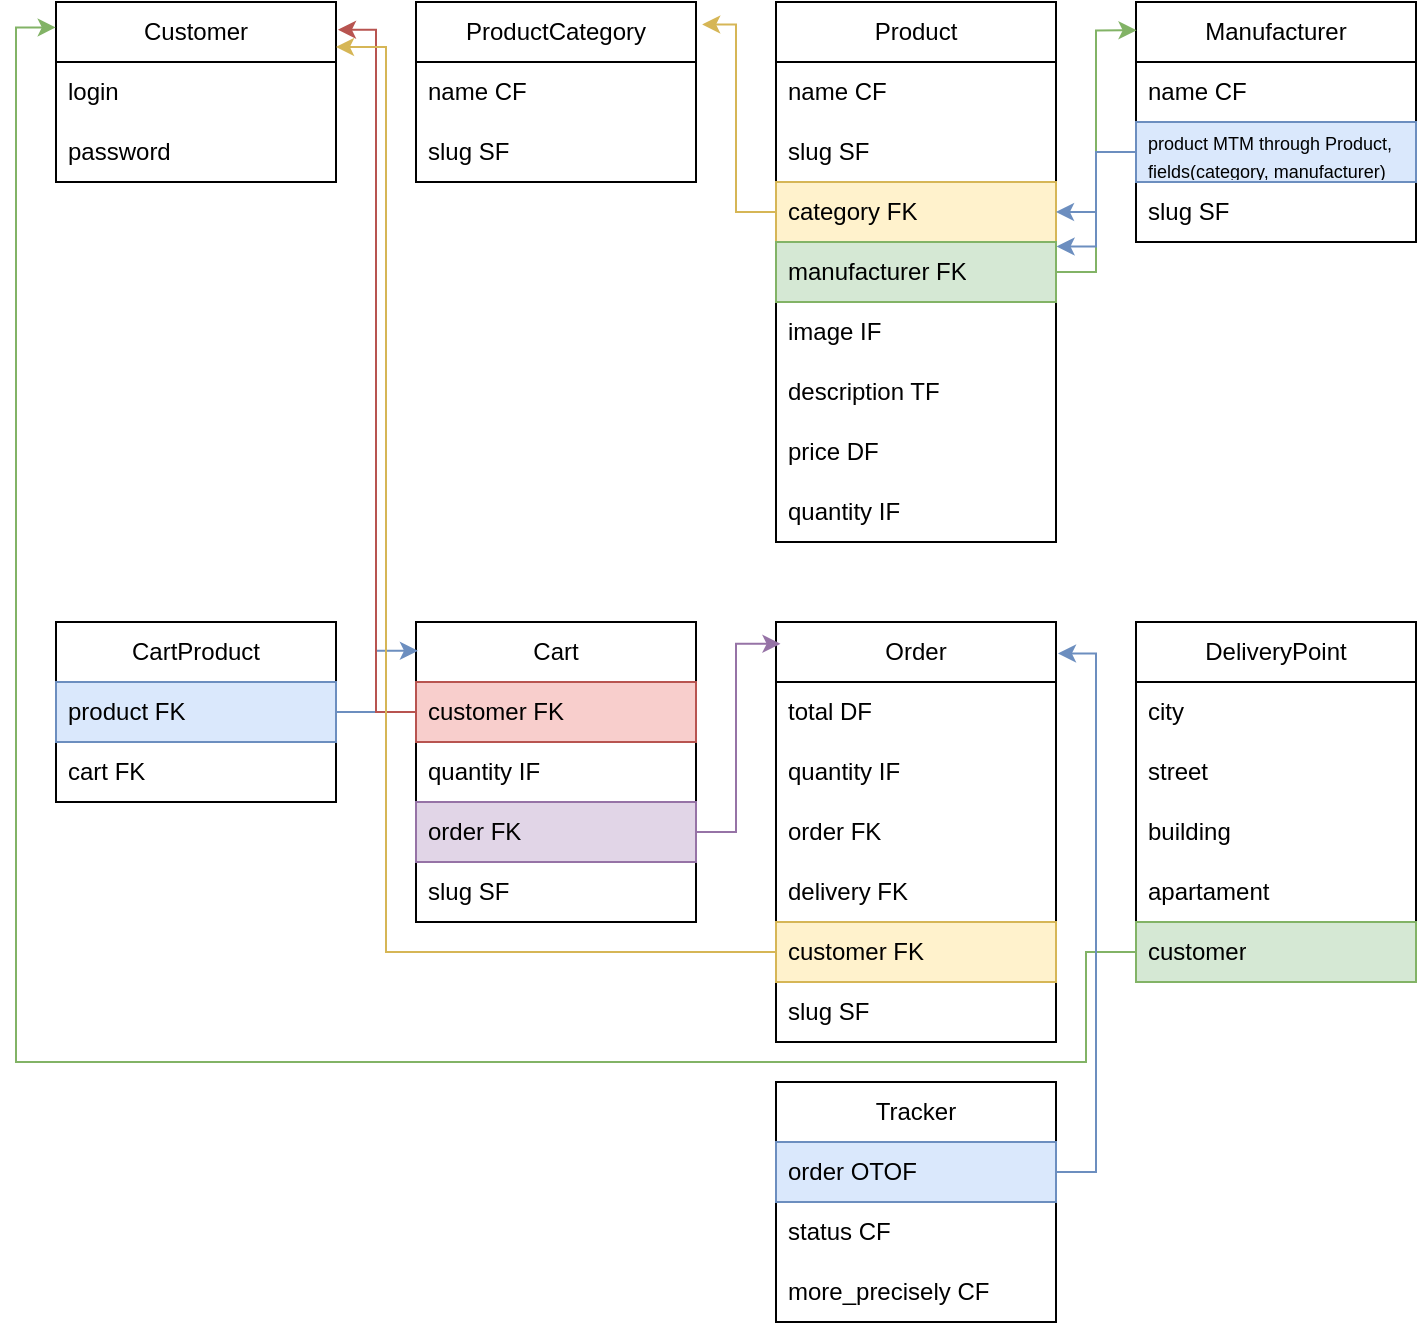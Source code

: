 <mxfile version="20.7.4" type="github">
  <diagram id="MFe2XwWCysXzm4pvvDrU" name="Page-1">
    <mxGraphModel dx="2647" dy="940" grid="1" gridSize="10" guides="1" tooltips="1" connect="1" arrows="1" fold="1" page="1" pageScale="1" pageWidth="850" pageHeight="1100" math="0" shadow="0">
      <root>
        <mxCell id="0" />
        <mxCell id="1" parent="0" />
        <mxCell id="7R4nngZqpO6HB0aPVoWs-1" value="Customer" style="swimlane;fontStyle=0;childLayout=stackLayout;horizontal=1;startSize=30;horizontalStack=0;resizeParent=1;resizeParentMax=0;resizeLast=0;collapsible=1;marginBottom=0;whiteSpace=wrap;html=1;" vertex="1" parent="1">
          <mxGeometry x="85" y="40" width="140" height="90" as="geometry" />
        </mxCell>
        <mxCell id="7R4nngZqpO6HB0aPVoWs-2" value="login" style="text;strokeColor=none;fillColor=none;align=left;verticalAlign=middle;spacingLeft=4;spacingRight=4;overflow=hidden;points=[[0,0.5],[1,0.5]];portConstraint=eastwest;rotatable=0;whiteSpace=wrap;html=1;" vertex="1" parent="7R4nngZqpO6HB0aPVoWs-1">
          <mxGeometry y="30" width="140" height="30" as="geometry" />
        </mxCell>
        <mxCell id="7R4nngZqpO6HB0aPVoWs-3" value="password" style="text;strokeColor=none;fillColor=none;align=left;verticalAlign=middle;spacingLeft=4;spacingRight=4;overflow=hidden;points=[[0,0.5],[1,0.5]];portConstraint=eastwest;rotatable=0;whiteSpace=wrap;html=1;" vertex="1" parent="7R4nngZqpO6HB0aPVoWs-1">
          <mxGeometry y="60" width="140" height="30" as="geometry" />
        </mxCell>
        <mxCell id="7R4nngZqpO6HB0aPVoWs-5" value="ProductCategory" style="swimlane;fontStyle=0;childLayout=stackLayout;horizontal=1;startSize=30;horizontalStack=0;resizeParent=1;resizeParentMax=0;resizeLast=0;collapsible=1;marginBottom=0;whiteSpace=wrap;html=1;" vertex="1" parent="1">
          <mxGeometry x="265" y="40" width="140" height="90" as="geometry" />
        </mxCell>
        <mxCell id="7R4nngZqpO6HB0aPVoWs-6" value="name CF" style="text;strokeColor=none;fillColor=none;align=left;verticalAlign=middle;spacingLeft=4;spacingRight=4;overflow=hidden;points=[[0,0.5],[1,0.5]];portConstraint=eastwest;rotatable=0;whiteSpace=wrap;html=1;" vertex="1" parent="7R4nngZqpO6HB0aPVoWs-5">
          <mxGeometry y="30" width="140" height="30" as="geometry" />
        </mxCell>
        <mxCell id="7R4nngZqpO6HB0aPVoWs-16" value="slug SF" style="text;strokeColor=none;fillColor=none;align=left;verticalAlign=middle;spacingLeft=4;spacingRight=4;overflow=hidden;points=[[0,0.5],[1,0.5]];portConstraint=eastwest;rotatable=0;whiteSpace=wrap;html=1;" vertex="1" parent="7R4nngZqpO6HB0aPVoWs-5">
          <mxGeometry y="60" width="140" height="30" as="geometry" />
        </mxCell>
        <mxCell id="7R4nngZqpO6HB0aPVoWs-9" value="Product" style="swimlane;fontStyle=0;childLayout=stackLayout;horizontal=1;startSize=30;horizontalStack=0;resizeParent=1;resizeParentMax=0;resizeLast=0;collapsible=1;marginBottom=0;whiteSpace=wrap;html=1;" vertex="1" parent="1">
          <mxGeometry x="445" y="40" width="140" height="270" as="geometry" />
        </mxCell>
        <mxCell id="7R4nngZqpO6HB0aPVoWs-10" value="name CF" style="text;strokeColor=none;fillColor=none;align=left;verticalAlign=middle;spacingLeft=4;spacingRight=4;overflow=hidden;points=[[0,0.5],[1,0.5]];portConstraint=eastwest;rotatable=0;whiteSpace=wrap;html=1;" vertex="1" parent="7R4nngZqpO6HB0aPVoWs-9">
          <mxGeometry y="30" width="140" height="30" as="geometry" />
        </mxCell>
        <mxCell id="7R4nngZqpO6HB0aPVoWs-34" value="slug SF" style="text;strokeColor=none;fillColor=none;align=left;verticalAlign=middle;spacingLeft=4;spacingRight=4;overflow=hidden;points=[[0,0.5],[1,0.5]];portConstraint=eastwest;rotatable=0;whiteSpace=wrap;html=1;" vertex="1" parent="7R4nngZqpO6HB0aPVoWs-9">
          <mxGeometry y="60" width="140" height="30" as="geometry" />
        </mxCell>
        <mxCell id="7R4nngZqpO6HB0aPVoWs-11" value="category FK" style="text;strokeColor=#d6b656;fillColor=#fff2cc;align=left;verticalAlign=middle;spacingLeft=4;spacingRight=4;overflow=hidden;points=[[0,0.5],[1,0.5]];portConstraint=eastwest;rotatable=0;whiteSpace=wrap;html=1;" vertex="1" parent="7R4nngZqpO6HB0aPVoWs-9">
          <mxGeometry y="90" width="140" height="30" as="geometry" />
        </mxCell>
        <mxCell id="7R4nngZqpO6HB0aPVoWs-18" value="manufacturer FK" style="text;strokeColor=#82b366;fillColor=#d5e8d4;align=left;verticalAlign=middle;spacingLeft=4;spacingRight=4;overflow=hidden;points=[[0,0.5],[1,0.5]];portConstraint=eastwest;rotatable=0;whiteSpace=wrap;html=1;" vertex="1" parent="7R4nngZqpO6HB0aPVoWs-9">
          <mxGeometry y="120" width="140" height="30" as="geometry" />
        </mxCell>
        <mxCell id="7R4nngZqpO6HB0aPVoWs-23" value="image IF" style="text;strokeColor=none;fillColor=none;align=left;verticalAlign=middle;spacingLeft=4;spacingRight=4;overflow=hidden;points=[[0,0.5],[1,0.5]];portConstraint=eastwest;rotatable=0;whiteSpace=wrap;html=1;" vertex="1" parent="7R4nngZqpO6HB0aPVoWs-9">
          <mxGeometry y="150" width="140" height="30" as="geometry" />
        </mxCell>
        <mxCell id="7R4nngZqpO6HB0aPVoWs-19" value="description TF" style="text;strokeColor=none;fillColor=none;align=left;verticalAlign=middle;spacingLeft=4;spacingRight=4;overflow=hidden;points=[[0,0.5],[1,0.5]];portConstraint=eastwest;rotatable=0;whiteSpace=wrap;html=1;" vertex="1" parent="7R4nngZqpO6HB0aPVoWs-9">
          <mxGeometry y="180" width="140" height="30" as="geometry" />
        </mxCell>
        <mxCell id="7R4nngZqpO6HB0aPVoWs-20" value="price DF" style="text;strokeColor=none;fillColor=none;align=left;verticalAlign=middle;spacingLeft=4;spacingRight=4;overflow=hidden;points=[[0,0.5],[1,0.5]];portConstraint=eastwest;rotatable=0;whiteSpace=wrap;html=1;" vertex="1" parent="7R4nngZqpO6HB0aPVoWs-9">
          <mxGeometry y="210" width="140" height="30" as="geometry" />
        </mxCell>
        <mxCell id="7R4nngZqpO6HB0aPVoWs-21" value="quantity IF" style="text;strokeColor=none;fillColor=none;align=left;verticalAlign=middle;spacingLeft=4;spacingRight=4;overflow=hidden;points=[[0,0.5],[1,0.5]];portConstraint=eastwest;rotatable=0;whiteSpace=wrap;html=1;" vertex="1" parent="7R4nngZqpO6HB0aPVoWs-9">
          <mxGeometry y="240" width="140" height="30" as="geometry" />
        </mxCell>
        <mxCell id="7R4nngZqpO6HB0aPVoWs-13" value="Manufacturer" style="swimlane;fontStyle=0;childLayout=stackLayout;horizontal=1;startSize=30;horizontalStack=0;resizeParent=1;resizeParentMax=0;resizeLast=0;collapsible=1;marginBottom=0;whiteSpace=wrap;html=1;" vertex="1" parent="1">
          <mxGeometry x="625" y="40" width="140" height="120" as="geometry" />
        </mxCell>
        <mxCell id="7R4nngZqpO6HB0aPVoWs-14" value="name CF" style="text;strokeColor=none;fillColor=none;align=left;verticalAlign=middle;spacingLeft=4;spacingRight=4;overflow=hidden;points=[[0,0.5],[1,0.5]];portConstraint=eastwest;rotatable=0;whiteSpace=wrap;html=1;" vertex="1" parent="7R4nngZqpO6HB0aPVoWs-13">
          <mxGeometry y="30" width="140" height="30" as="geometry" />
        </mxCell>
        <mxCell id="7R4nngZqpO6HB0aPVoWs-15" value="&lt;font style=&quot;font-size: 9px;&quot;&gt;product MTM through Product, fields(category, manufacturer)&lt;/font&gt;" style="text;strokeColor=#6c8ebf;fillColor=#dae8fc;align=left;verticalAlign=middle;spacingLeft=4;spacingRight=4;overflow=hidden;points=[[0,0.5],[1,0.5]];portConstraint=eastwest;rotatable=0;whiteSpace=wrap;html=1;" vertex="1" parent="7R4nngZqpO6HB0aPVoWs-13">
          <mxGeometry y="60" width="140" height="30" as="geometry" />
        </mxCell>
        <mxCell id="7R4nngZqpO6HB0aPVoWs-17" value="slug SF" style="text;strokeColor=none;fillColor=none;align=left;verticalAlign=middle;spacingLeft=4;spacingRight=4;overflow=hidden;points=[[0,0.5],[1,0.5]];portConstraint=eastwest;rotatable=0;whiteSpace=wrap;html=1;" vertex="1" parent="7R4nngZqpO6HB0aPVoWs-13">
          <mxGeometry y="90" width="140" height="30" as="geometry" />
        </mxCell>
        <mxCell id="7R4nngZqpO6HB0aPVoWs-25" style="edgeStyle=orthogonalEdgeStyle;rounded=0;orthogonalLoop=1;jettySize=auto;html=1;entryX=1.022;entryY=0.125;entryDx=0;entryDy=0;entryPerimeter=0;fontSize=9;fillColor=#fff2cc;strokeColor=#d6b656;" edge="1" parent="1" source="7R4nngZqpO6HB0aPVoWs-11" target="7R4nngZqpO6HB0aPVoWs-5">
          <mxGeometry relative="1" as="geometry" />
        </mxCell>
        <mxCell id="7R4nngZqpO6HB0aPVoWs-26" style="edgeStyle=orthogonalEdgeStyle;rounded=0;orthogonalLoop=1;jettySize=auto;html=1;entryX=0.002;entryY=0.118;entryDx=0;entryDy=0;entryPerimeter=0;fontSize=9;fillColor=#d5e8d4;strokeColor=#82b366;" edge="1" parent="1" source="7R4nngZqpO6HB0aPVoWs-18" target="7R4nngZqpO6HB0aPVoWs-13">
          <mxGeometry relative="1" as="geometry" />
        </mxCell>
        <mxCell id="7R4nngZqpO6HB0aPVoWs-27" style="edgeStyle=orthogonalEdgeStyle;rounded=0;orthogonalLoop=1;jettySize=auto;html=1;entryX=1;entryY=0.5;entryDx=0;entryDy=0;fontSize=9;fillColor=#dae8fc;strokeColor=#6c8ebf;" edge="1" parent="1" source="7R4nngZqpO6HB0aPVoWs-15" target="7R4nngZqpO6HB0aPVoWs-11">
          <mxGeometry relative="1" as="geometry" />
        </mxCell>
        <mxCell id="7R4nngZqpO6HB0aPVoWs-32" style="edgeStyle=orthogonalEdgeStyle;rounded=0;orthogonalLoop=1;jettySize=auto;html=1;entryX=1.002;entryY=0.074;entryDx=0;entryDy=0;entryPerimeter=0;fontSize=9;fillColor=#dae8fc;strokeColor=#6c8ebf;" edge="1" parent="1" source="7R4nngZqpO6HB0aPVoWs-15" target="7R4nngZqpO6HB0aPVoWs-18">
          <mxGeometry relative="1" as="geometry" />
        </mxCell>
        <mxCell id="7R4nngZqpO6HB0aPVoWs-35" value="CartProduct" style="swimlane;fontStyle=0;childLayout=stackLayout;horizontal=1;startSize=30;horizontalStack=0;resizeParent=1;resizeParentMax=0;resizeLast=0;collapsible=1;marginBottom=0;whiteSpace=wrap;html=1;" vertex="1" parent="1">
          <mxGeometry x="85" y="350" width="140" height="90" as="geometry" />
        </mxCell>
        <mxCell id="7R4nngZqpO6HB0aPVoWs-36" value="product FK" style="text;strokeColor=#6c8ebf;fillColor=#dae8fc;align=left;verticalAlign=middle;spacingLeft=4;spacingRight=4;overflow=hidden;points=[[0,0.5],[1,0.5]];portConstraint=eastwest;rotatable=0;whiteSpace=wrap;html=1;" vertex="1" parent="7R4nngZqpO6HB0aPVoWs-35">
          <mxGeometry y="30" width="140" height="30" as="geometry" />
        </mxCell>
        <mxCell id="7R4nngZqpO6HB0aPVoWs-37" value="cart FK" style="text;strokeColor=none;fillColor=none;align=left;verticalAlign=middle;spacingLeft=4;spacingRight=4;overflow=hidden;points=[[0,0.5],[1,0.5]];portConstraint=eastwest;rotatable=0;whiteSpace=wrap;html=1;" vertex="1" parent="7R4nngZqpO6HB0aPVoWs-35">
          <mxGeometry y="60" width="140" height="30" as="geometry" />
        </mxCell>
        <mxCell id="7R4nngZqpO6HB0aPVoWs-38" value="Cart" style="swimlane;fontStyle=0;childLayout=stackLayout;horizontal=1;startSize=30;horizontalStack=0;resizeParent=1;resizeParentMax=0;resizeLast=0;collapsible=1;marginBottom=0;whiteSpace=wrap;html=1;" vertex="1" parent="1">
          <mxGeometry x="265" y="350" width="140" height="150" as="geometry" />
        </mxCell>
        <mxCell id="7R4nngZqpO6HB0aPVoWs-39" value="customer FK" style="text;strokeColor=#b85450;fillColor=#f8cecc;align=left;verticalAlign=middle;spacingLeft=4;spacingRight=4;overflow=hidden;points=[[0,0.5],[1,0.5]];portConstraint=eastwest;rotatable=0;whiteSpace=wrap;html=1;" vertex="1" parent="7R4nngZqpO6HB0aPVoWs-38">
          <mxGeometry y="30" width="140" height="30" as="geometry" />
        </mxCell>
        <mxCell id="7R4nngZqpO6HB0aPVoWs-40" value="quantity IF" style="text;strokeColor=none;fillColor=none;align=left;verticalAlign=middle;spacingLeft=4;spacingRight=4;overflow=hidden;points=[[0,0.5],[1,0.5]];portConstraint=eastwest;rotatable=0;whiteSpace=wrap;html=1;" vertex="1" parent="7R4nngZqpO6HB0aPVoWs-38">
          <mxGeometry y="60" width="140" height="30" as="geometry" />
        </mxCell>
        <mxCell id="7R4nngZqpO6HB0aPVoWs-41" value="order FK" style="text;strokeColor=#9673a6;fillColor=#e1d5e7;align=left;verticalAlign=middle;spacingLeft=4;spacingRight=4;overflow=hidden;points=[[0,0.5],[1,0.5]];portConstraint=eastwest;rotatable=0;whiteSpace=wrap;html=1;" vertex="1" parent="7R4nngZqpO6HB0aPVoWs-38">
          <mxGeometry y="90" width="140" height="30" as="geometry" />
        </mxCell>
        <mxCell id="7R4nngZqpO6HB0aPVoWs-42" value="slug SF" style="text;strokeColor=none;fillColor=none;align=left;verticalAlign=middle;spacingLeft=4;spacingRight=4;overflow=hidden;points=[[0,0.5],[1,0.5]];portConstraint=eastwest;rotatable=0;whiteSpace=wrap;html=1;" vertex="1" parent="7R4nngZqpO6HB0aPVoWs-38">
          <mxGeometry y="120" width="140" height="30" as="geometry" />
        </mxCell>
        <mxCell id="7R4nngZqpO6HB0aPVoWs-43" value="Order" style="swimlane;fontStyle=0;childLayout=stackLayout;horizontal=1;startSize=30;horizontalStack=0;resizeParent=1;resizeParentMax=0;resizeLast=0;collapsible=1;marginBottom=0;whiteSpace=wrap;html=1;" vertex="1" parent="1">
          <mxGeometry x="445" y="350" width="140" height="210" as="geometry" />
        </mxCell>
        <mxCell id="7R4nngZqpO6HB0aPVoWs-44" value="total DF" style="text;strokeColor=none;fillColor=none;align=left;verticalAlign=middle;spacingLeft=4;spacingRight=4;overflow=hidden;points=[[0,0.5],[1,0.5]];portConstraint=eastwest;rotatable=0;whiteSpace=wrap;html=1;" vertex="1" parent="7R4nngZqpO6HB0aPVoWs-43">
          <mxGeometry y="30" width="140" height="30" as="geometry" />
        </mxCell>
        <mxCell id="7R4nngZqpO6HB0aPVoWs-45" value="quantity IF" style="text;strokeColor=none;fillColor=none;align=left;verticalAlign=middle;spacingLeft=4;spacingRight=4;overflow=hidden;points=[[0,0.5],[1,0.5]];portConstraint=eastwest;rotatable=0;whiteSpace=wrap;html=1;" vertex="1" parent="7R4nngZqpO6HB0aPVoWs-43">
          <mxGeometry y="60" width="140" height="30" as="geometry" />
        </mxCell>
        <mxCell id="7R4nngZqpO6HB0aPVoWs-46" value="order FK" style="text;strokeColor=none;fillColor=none;align=left;verticalAlign=middle;spacingLeft=4;spacingRight=4;overflow=hidden;points=[[0,0.5],[1,0.5]];portConstraint=eastwest;rotatable=0;whiteSpace=wrap;html=1;" vertex="1" parent="7R4nngZqpO6HB0aPVoWs-43">
          <mxGeometry y="90" width="140" height="30" as="geometry" />
        </mxCell>
        <mxCell id="7R4nngZqpO6HB0aPVoWs-47" value="delivery FK" style="text;strokeColor=none;fillColor=none;align=left;verticalAlign=middle;spacingLeft=4;spacingRight=4;overflow=hidden;points=[[0,0.5],[1,0.5]];portConstraint=eastwest;rotatable=0;whiteSpace=wrap;html=1;" vertex="1" parent="7R4nngZqpO6HB0aPVoWs-43">
          <mxGeometry y="120" width="140" height="30" as="geometry" />
        </mxCell>
        <mxCell id="7R4nngZqpO6HB0aPVoWs-58" value="customer FK" style="text;strokeColor=#d6b656;fillColor=#fff2cc;align=left;verticalAlign=middle;spacingLeft=4;spacingRight=4;overflow=hidden;points=[[0,0.5],[1,0.5]];portConstraint=eastwest;rotatable=0;whiteSpace=wrap;html=1;" vertex="1" parent="7R4nngZqpO6HB0aPVoWs-43">
          <mxGeometry y="150" width="140" height="30" as="geometry" />
        </mxCell>
        <mxCell id="7R4nngZqpO6HB0aPVoWs-59" value="slug SF" style="text;strokeColor=none;fillColor=none;align=left;verticalAlign=middle;spacingLeft=4;spacingRight=4;overflow=hidden;points=[[0,0.5],[1,0.5]];portConstraint=eastwest;rotatable=0;whiteSpace=wrap;html=1;" vertex="1" parent="7R4nngZqpO6HB0aPVoWs-43">
          <mxGeometry y="180" width="140" height="30" as="geometry" />
        </mxCell>
        <mxCell id="7R4nngZqpO6HB0aPVoWs-48" value="DeliveryPoint" style="swimlane;fontStyle=0;childLayout=stackLayout;horizontal=1;startSize=30;horizontalStack=0;resizeParent=1;resizeParentMax=0;resizeLast=0;collapsible=1;marginBottom=0;whiteSpace=wrap;html=1;" vertex="1" parent="1">
          <mxGeometry x="625" y="350" width="140" height="180" as="geometry" />
        </mxCell>
        <mxCell id="7R4nngZqpO6HB0aPVoWs-49" value="city" style="text;strokeColor=none;fillColor=none;align=left;verticalAlign=middle;spacingLeft=4;spacingRight=4;overflow=hidden;points=[[0,0.5],[1,0.5]];portConstraint=eastwest;rotatable=0;whiteSpace=wrap;html=1;" vertex="1" parent="7R4nngZqpO6HB0aPVoWs-48">
          <mxGeometry y="30" width="140" height="30" as="geometry" />
        </mxCell>
        <mxCell id="7R4nngZqpO6HB0aPVoWs-50" value="street" style="text;strokeColor=none;fillColor=none;align=left;verticalAlign=middle;spacingLeft=4;spacingRight=4;overflow=hidden;points=[[0,0.5],[1,0.5]];portConstraint=eastwest;rotatable=0;whiteSpace=wrap;html=1;" vertex="1" parent="7R4nngZqpO6HB0aPVoWs-48">
          <mxGeometry y="60" width="140" height="30" as="geometry" />
        </mxCell>
        <mxCell id="7R4nngZqpO6HB0aPVoWs-51" value="building" style="text;strokeColor=none;fillColor=none;align=left;verticalAlign=middle;spacingLeft=4;spacingRight=4;overflow=hidden;points=[[0,0.5],[1,0.5]];portConstraint=eastwest;rotatable=0;whiteSpace=wrap;html=1;" vertex="1" parent="7R4nngZqpO6HB0aPVoWs-48">
          <mxGeometry y="90" width="140" height="30" as="geometry" />
        </mxCell>
        <mxCell id="7R4nngZqpO6HB0aPVoWs-52" value="apartament" style="text;strokeColor=none;fillColor=none;align=left;verticalAlign=middle;spacingLeft=4;spacingRight=4;overflow=hidden;points=[[0,0.5],[1,0.5]];portConstraint=eastwest;rotatable=0;whiteSpace=wrap;html=1;" vertex="1" parent="7R4nngZqpO6HB0aPVoWs-48">
          <mxGeometry y="120" width="140" height="30" as="geometry" />
        </mxCell>
        <mxCell id="7R4nngZqpO6HB0aPVoWs-65" value="customer" style="text;strokeColor=#82b366;fillColor=#d5e8d4;align=left;verticalAlign=middle;spacingLeft=4;spacingRight=4;overflow=hidden;points=[[0,0.5],[1,0.5]];portConstraint=eastwest;rotatable=0;whiteSpace=wrap;html=1;" vertex="1" parent="7R4nngZqpO6HB0aPVoWs-48">
          <mxGeometry y="150" width="140" height="30" as="geometry" />
        </mxCell>
        <mxCell id="7R4nngZqpO6HB0aPVoWs-53" value="Tracker" style="swimlane;fontStyle=0;childLayout=stackLayout;horizontal=1;startSize=30;horizontalStack=0;resizeParent=1;resizeParentMax=0;resizeLast=0;collapsible=1;marginBottom=0;whiteSpace=wrap;html=1;" vertex="1" parent="1">
          <mxGeometry x="445" y="580" width="140" height="120" as="geometry" />
        </mxCell>
        <mxCell id="7R4nngZqpO6HB0aPVoWs-54" value="order OTOF" style="text;strokeColor=#6c8ebf;fillColor=#dae8fc;align=left;verticalAlign=middle;spacingLeft=4;spacingRight=4;overflow=hidden;points=[[0,0.5],[1,0.5]];portConstraint=eastwest;rotatable=0;whiteSpace=wrap;html=1;" vertex="1" parent="7R4nngZqpO6HB0aPVoWs-53">
          <mxGeometry y="30" width="140" height="30" as="geometry" />
        </mxCell>
        <mxCell id="7R4nngZqpO6HB0aPVoWs-55" value="status CF" style="text;strokeColor=none;fillColor=none;align=left;verticalAlign=middle;spacingLeft=4;spacingRight=4;overflow=hidden;points=[[0,0.5],[1,0.5]];portConstraint=eastwest;rotatable=0;whiteSpace=wrap;html=1;" vertex="1" parent="7R4nngZqpO6HB0aPVoWs-53">
          <mxGeometry y="60" width="140" height="30" as="geometry" />
        </mxCell>
        <mxCell id="7R4nngZqpO6HB0aPVoWs-64" value="more_precisely CF" style="text;strokeColor=none;fillColor=none;align=left;verticalAlign=middle;spacingLeft=4;spacingRight=4;overflow=hidden;points=[[0,0.5],[1,0.5]];portConstraint=eastwest;rotatable=0;whiteSpace=wrap;html=1;" vertex="1" parent="7R4nngZqpO6HB0aPVoWs-53">
          <mxGeometry y="90" width="140" height="30" as="geometry" />
        </mxCell>
        <mxCell id="7R4nngZqpO6HB0aPVoWs-60" style="edgeStyle=orthogonalEdgeStyle;rounded=0;orthogonalLoop=1;jettySize=auto;html=1;entryX=0.007;entryY=0.096;entryDx=0;entryDy=0;entryPerimeter=0;fontSize=9;fillColor=#dae8fc;strokeColor=#6c8ebf;" edge="1" parent="1" source="7R4nngZqpO6HB0aPVoWs-36" target="7R4nngZqpO6HB0aPVoWs-38">
          <mxGeometry relative="1" as="geometry" />
        </mxCell>
        <mxCell id="7R4nngZqpO6HB0aPVoWs-61" style="edgeStyle=orthogonalEdgeStyle;rounded=0;orthogonalLoop=1;jettySize=auto;html=1;entryX=1.007;entryY=0.154;entryDx=0;entryDy=0;entryPerimeter=0;fontSize=9;fillColor=#f8cecc;strokeColor=#b85450;" edge="1" parent="1" source="7R4nngZqpO6HB0aPVoWs-39" target="7R4nngZqpO6HB0aPVoWs-1">
          <mxGeometry relative="1" as="geometry" />
        </mxCell>
        <mxCell id="7R4nngZqpO6HB0aPVoWs-62" style="edgeStyle=orthogonalEdgeStyle;rounded=0;orthogonalLoop=1;jettySize=auto;html=1;entryX=0.016;entryY=0.052;entryDx=0;entryDy=0;entryPerimeter=0;fontSize=9;fillColor=#e1d5e7;strokeColor=#9673a6;" edge="1" parent="1" source="7R4nngZqpO6HB0aPVoWs-41" target="7R4nngZqpO6HB0aPVoWs-43">
          <mxGeometry relative="1" as="geometry" />
        </mxCell>
        <mxCell id="7R4nngZqpO6HB0aPVoWs-63" style="edgeStyle=orthogonalEdgeStyle;rounded=0;orthogonalLoop=1;jettySize=auto;html=1;entryX=1;entryY=0.25;entryDx=0;entryDy=0;fontSize=9;fillColor=#fff2cc;strokeColor=#d6b656;" edge="1" parent="1" source="7R4nngZqpO6HB0aPVoWs-58" target="7R4nngZqpO6HB0aPVoWs-1">
          <mxGeometry relative="1" as="geometry">
            <Array as="points">
              <mxPoint x="250" y="515" />
              <mxPoint x="250" y="62" />
            </Array>
          </mxGeometry>
        </mxCell>
        <mxCell id="7R4nngZqpO6HB0aPVoWs-66" style="edgeStyle=orthogonalEdgeStyle;rounded=0;orthogonalLoop=1;jettySize=auto;html=1;entryX=-0.001;entryY=0.141;entryDx=0;entryDy=0;entryPerimeter=0;fontSize=9;exitX=0;exitY=0.5;exitDx=0;exitDy=0;fillColor=#d5e8d4;strokeColor=#82b366;" edge="1" parent="1" source="7R4nngZqpO6HB0aPVoWs-65" target="7R4nngZqpO6HB0aPVoWs-1">
          <mxGeometry relative="1" as="geometry">
            <Array as="points">
              <mxPoint x="600" y="515" />
              <mxPoint x="600" y="570" />
              <mxPoint x="65" y="570" />
              <mxPoint x="65" y="53" />
            </Array>
          </mxGeometry>
        </mxCell>
        <mxCell id="7R4nngZqpO6HB0aPVoWs-67" style="edgeStyle=orthogonalEdgeStyle;rounded=0;orthogonalLoop=1;jettySize=auto;html=1;entryX=1.007;entryY=0.075;entryDx=0;entryDy=0;entryPerimeter=0;fontSize=9;exitX=1;exitY=0.5;exitDx=0;exitDy=0;fillColor=#dae8fc;strokeColor=#6c8ebf;" edge="1" parent="1" source="7R4nngZqpO6HB0aPVoWs-54" target="7R4nngZqpO6HB0aPVoWs-43">
          <mxGeometry relative="1" as="geometry" />
        </mxCell>
      </root>
    </mxGraphModel>
  </diagram>
</mxfile>
